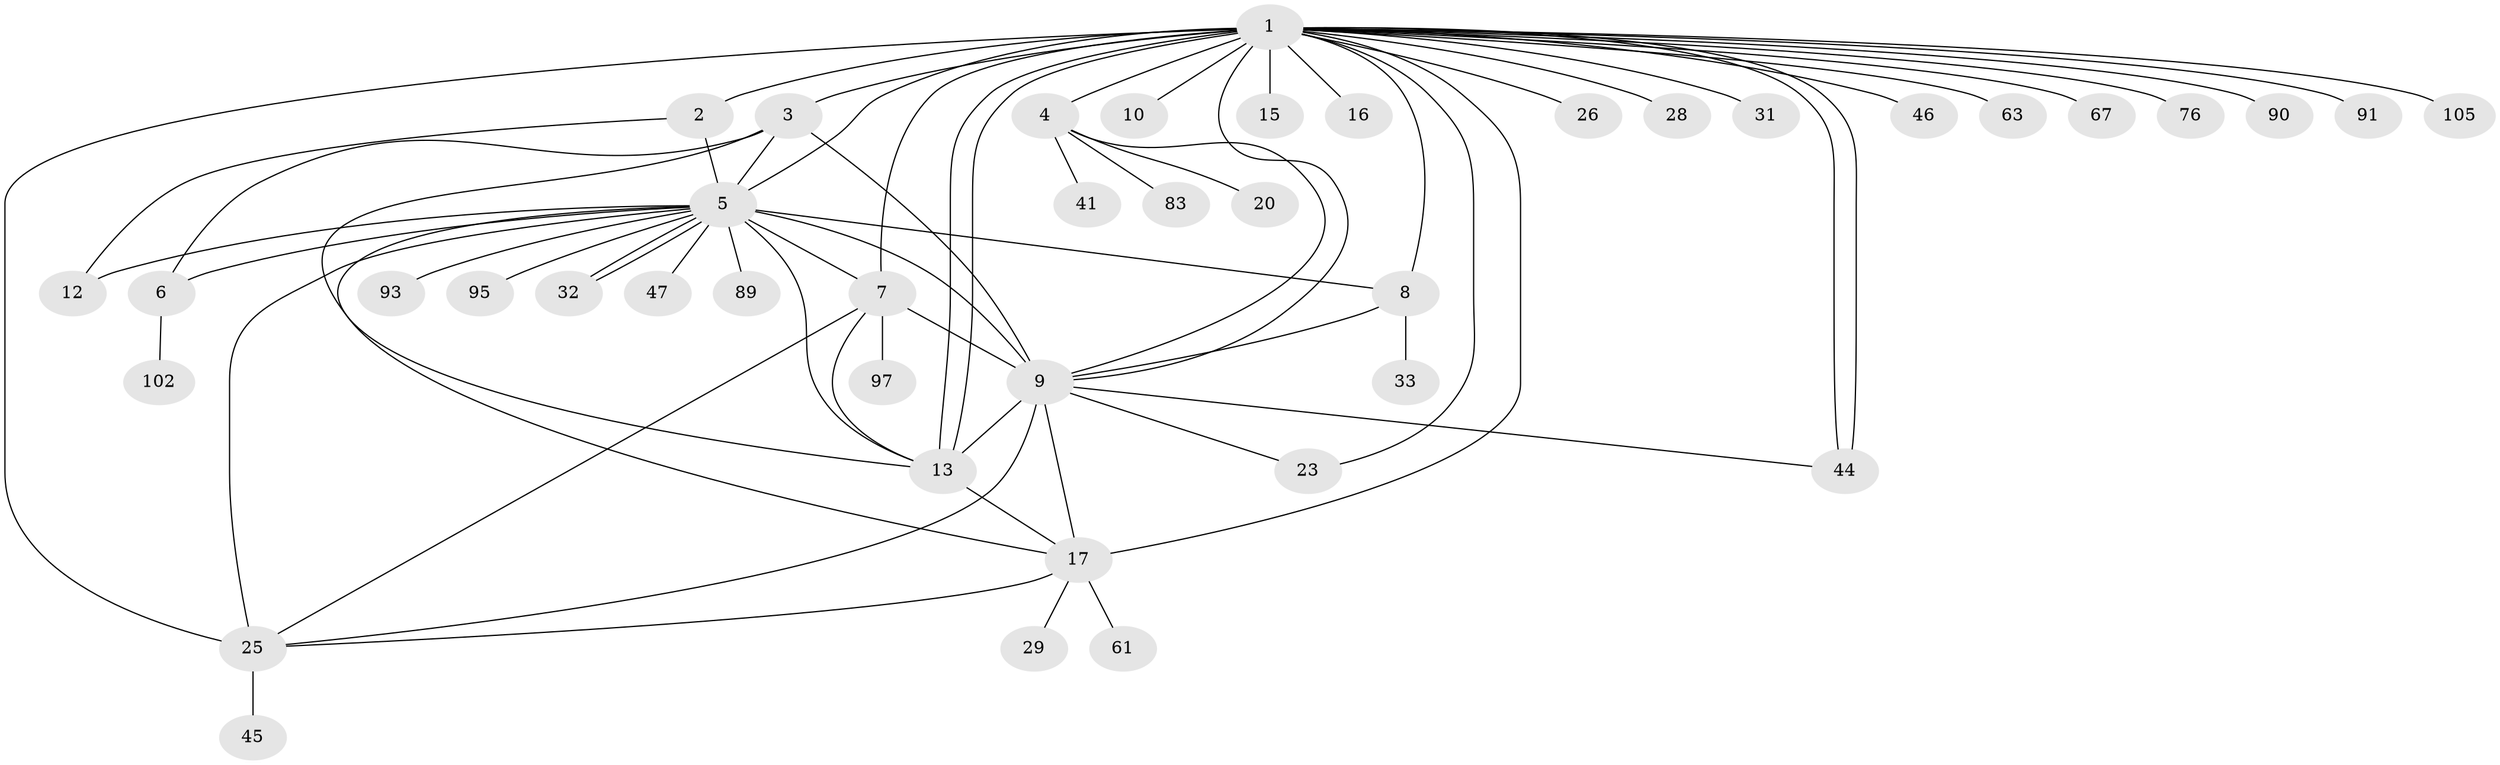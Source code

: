 // original degree distribution, {33: 0.009345794392523364, 3: 0.11214953271028037, 4: 0.102803738317757, 5: 0.018691588785046728, 20: 0.009345794392523364, 9: 0.009345794392523364, 1: 0.4953271028037383, 16: 0.009345794392523364, 8: 0.009345794392523364, 2: 0.18691588785046728, 7: 0.028037383177570093, 6: 0.009345794392523364}
// Generated by graph-tools (version 1.1) at 2025/18/03/04/25 18:18:17]
// undirected, 42 vertices, 68 edges
graph export_dot {
graph [start="1"]
  node [color=gray90,style=filled];
  1;
  2;
  3 [super="+64+70"];
  4;
  5 [super="+49+21+56"];
  6;
  7 [super="+11+66+55"];
  8;
  9 [super="+65+37+72+35"];
  10;
  12 [super="+52"];
  13 [super="+77+81+84+86+18+58+14+39+24+30"];
  15;
  16;
  17 [super="+27+36+34+22+48"];
  20;
  23 [super="+94"];
  25 [super="+43+99+38+51"];
  26;
  28;
  29;
  31;
  32;
  33 [super="+75"];
  41;
  44;
  45;
  46;
  47;
  61;
  63;
  67;
  76;
  83;
  89;
  90;
  91;
  93;
  95;
  97;
  102;
  105;
  1 -- 2;
  1 -- 3 [weight=2];
  1 -- 4;
  1 -- 5 [weight=2];
  1 -- 8;
  1 -- 10;
  1 -- 13 [weight=3];
  1 -- 13;
  1 -- 15;
  1 -- 16;
  1 -- 23;
  1 -- 25 [weight=3];
  1 -- 26;
  1 -- 28;
  1 -- 31;
  1 -- 44;
  1 -- 44;
  1 -- 46;
  1 -- 63;
  1 -- 67;
  1 -- 76;
  1 -- 90;
  1 -- 91;
  1 -- 105;
  1 -- 17;
  1 -- 9;
  1 -- 7;
  2 -- 12;
  2 -- 5;
  3 -- 6;
  3 -- 5;
  3 -- 13;
  3 -- 9;
  4 -- 20;
  4 -- 41;
  4 -- 83;
  4 -- 9;
  5 -- 6;
  5 -- 7 [weight=2];
  5 -- 8;
  5 -- 9 [weight=3];
  5 -- 12;
  5 -- 17 [weight=2];
  5 -- 32;
  5 -- 32;
  5 -- 47;
  5 -- 89;
  5 -- 93;
  5 -- 95;
  5 -- 25;
  5 -- 13;
  6 -- 102;
  7 -- 97;
  7 -- 9;
  7 -- 25;
  7 -- 13;
  8 -- 33;
  8 -- 9;
  9 -- 17;
  9 -- 23;
  9 -- 13 [weight=2];
  9 -- 44;
  9 -- 25 [weight=2];
  13 -- 17 [weight=2];
  17 -- 61;
  17 -- 25;
  17 -- 29;
  25 -- 45;
}
